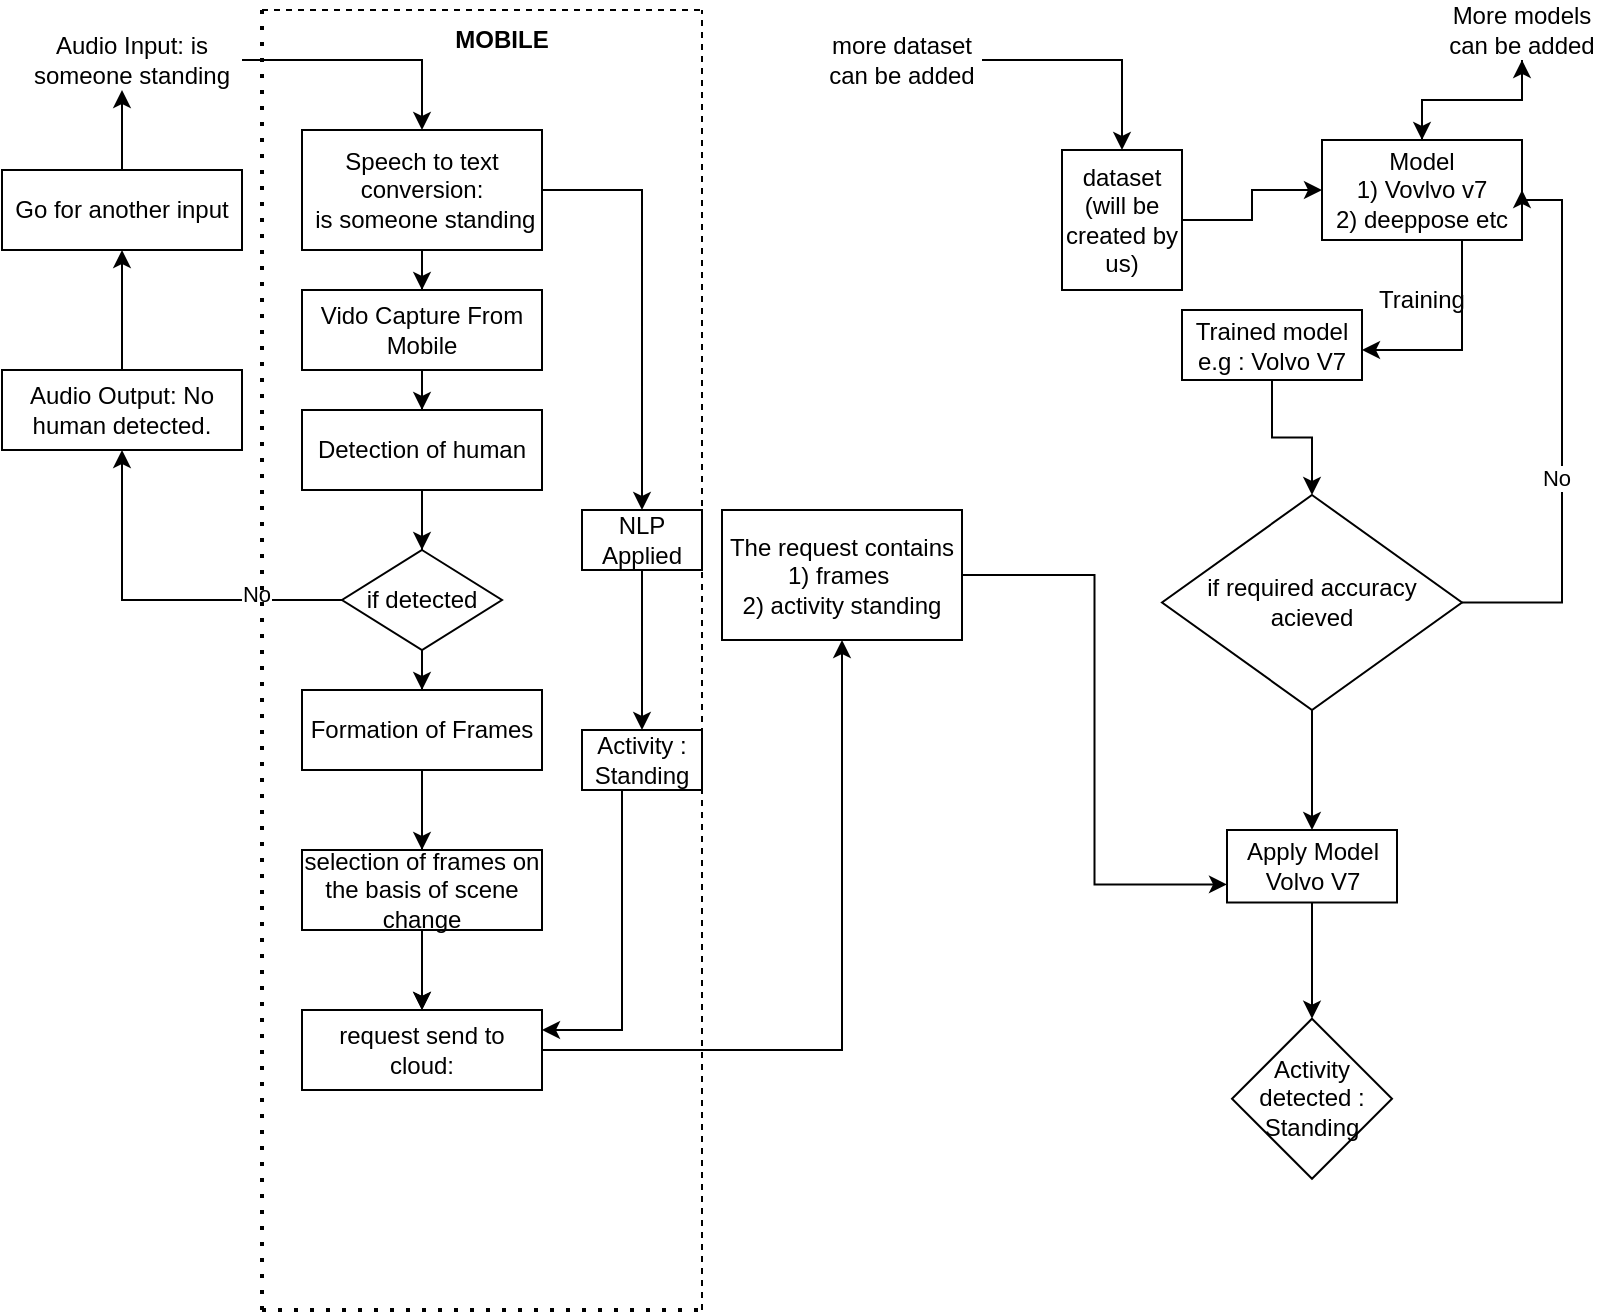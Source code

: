 <mxfile version="20.6.0" type="github">
  <diagram id="XCMzGgHCzQoK7Uut5_Kw" name="Page-1">
    <mxGraphModel dx="794" dy="493" grid="1" gridSize="10" guides="1" tooltips="1" connect="1" arrows="1" fold="1" page="1" pageScale="1" pageWidth="827" pageHeight="1169" math="0" shadow="0">
      <root>
        <mxCell id="0" />
        <mxCell id="1" parent="0" />
        <mxCell id="pqNPjAefA5oMINSB-AG9-10" value="" style="edgeStyle=orthogonalEdgeStyle;rounded=0;orthogonalLoop=1;jettySize=auto;html=1;" parent="1" source="pqNPjAefA5oMINSB-AG9-3" target="pqNPjAefA5oMINSB-AG9-9" edge="1">
          <mxGeometry relative="1" as="geometry" />
        </mxCell>
        <mxCell id="pqNPjAefA5oMINSB-AG9-43" style="edgeStyle=orthogonalEdgeStyle;rounded=0;orthogonalLoop=1;jettySize=auto;html=1;" parent="1" source="pqNPjAefA5oMINSB-AG9-3" target="pqNPjAefA5oMINSB-AG9-30" edge="1">
          <mxGeometry relative="1" as="geometry" />
        </mxCell>
        <mxCell id="pqNPjAefA5oMINSB-AG9-47" style="edgeStyle=orthogonalEdgeStyle;rounded=0;orthogonalLoop=1;jettySize=auto;html=1;" parent="1" source="pqNPjAefA5oMINSB-AG9-3" target="pqNPjAefA5oMINSB-AG9-46" edge="1">
          <mxGeometry relative="1" as="geometry" />
        </mxCell>
        <mxCell id="pqNPjAefA5oMINSB-AG9-3" value="Speech to text conversion:&lt;br&gt;&amp;nbsp;is someone standing" style="whiteSpace=wrap;html=1;" parent="1" vertex="1">
          <mxGeometry x="160" y="70" width="120" height="60" as="geometry" />
        </mxCell>
        <mxCell id="pqNPjAefA5oMINSB-AG9-8" style="edgeStyle=orthogonalEdgeStyle;rounded=0;orthogonalLoop=1;jettySize=auto;html=1;" parent="1" source="pqNPjAefA5oMINSB-AG9-5" target="pqNPjAefA5oMINSB-AG9-3" edge="1">
          <mxGeometry relative="1" as="geometry" />
        </mxCell>
        <mxCell id="pqNPjAefA5oMINSB-AG9-5" value="Audio Input: is someone standing" style="text;html=1;strokeColor=none;fillColor=none;align=center;verticalAlign=middle;whiteSpace=wrap;rounded=0;" parent="1" vertex="1">
          <mxGeometry x="20" y="10" width="110" height="50" as="geometry" />
        </mxCell>
        <mxCell id="pqNPjAefA5oMINSB-AG9-12" value="" style="edgeStyle=orthogonalEdgeStyle;rounded=0;orthogonalLoop=1;jettySize=auto;html=1;" parent="1" source="pqNPjAefA5oMINSB-AG9-9" target="pqNPjAefA5oMINSB-AG9-11" edge="1">
          <mxGeometry relative="1" as="geometry" />
        </mxCell>
        <mxCell id="pqNPjAefA5oMINSB-AG9-9" value="Vido Capture From Mobile" style="whiteSpace=wrap;html=1;" parent="1" vertex="1">
          <mxGeometry x="160" y="150" width="120" height="40" as="geometry" />
        </mxCell>
        <mxCell id="pqNPjAefA5oMINSB-AG9-16" value="" style="edgeStyle=orthogonalEdgeStyle;rounded=0;orthogonalLoop=1;jettySize=auto;html=1;" parent="1" source="pqNPjAefA5oMINSB-AG9-11" target="pqNPjAefA5oMINSB-AG9-15" edge="1">
          <mxGeometry relative="1" as="geometry" />
        </mxCell>
        <mxCell id="pqNPjAefA5oMINSB-AG9-11" value="Detection of human" style="whiteSpace=wrap;html=1;" parent="1" vertex="1">
          <mxGeometry x="160" y="210" width="120" height="40" as="geometry" />
        </mxCell>
        <mxCell id="pqNPjAefA5oMINSB-AG9-18" value="" style="edgeStyle=orthogonalEdgeStyle;rounded=0;orthogonalLoop=1;jettySize=auto;html=1;" parent="1" source="pqNPjAefA5oMINSB-AG9-15" target="pqNPjAefA5oMINSB-AG9-17" edge="1">
          <mxGeometry relative="1" as="geometry" />
        </mxCell>
        <mxCell id="pqNPjAefA5oMINSB-AG9-22" value="No" style="edgeLabel;html=1;align=center;verticalAlign=middle;resizable=0;points=[];" parent="pqNPjAefA5oMINSB-AG9-18" vertex="1" connectable="0">
          <mxGeometry x="-0.535" y="-3" relative="1" as="geometry">
            <mxPoint as="offset" />
          </mxGeometry>
        </mxCell>
        <mxCell id="pqNPjAefA5oMINSB-AG9-24" value="" style="edgeStyle=orthogonalEdgeStyle;rounded=0;orthogonalLoop=1;jettySize=auto;html=1;" parent="1" source="pqNPjAefA5oMINSB-AG9-15" target="pqNPjAefA5oMINSB-AG9-23" edge="1">
          <mxGeometry relative="1" as="geometry" />
        </mxCell>
        <mxCell id="pqNPjAefA5oMINSB-AG9-15" value="if detected" style="rhombus;whiteSpace=wrap;html=1;" parent="1" vertex="1">
          <mxGeometry x="180" y="280" width="80" height="50" as="geometry" />
        </mxCell>
        <mxCell id="pqNPjAefA5oMINSB-AG9-20" value="" style="edgeStyle=orthogonalEdgeStyle;rounded=0;orthogonalLoop=1;jettySize=auto;html=1;" parent="1" source="pqNPjAefA5oMINSB-AG9-17" target="pqNPjAefA5oMINSB-AG9-19" edge="1">
          <mxGeometry relative="1" as="geometry" />
        </mxCell>
        <mxCell id="pqNPjAefA5oMINSB-AG9-17" value="Audio Output: No human detected.&lt;br&gt;" style="whiteSpace=wrap;html=1;" parent="1" vertex="1">
          <mxGeometry x="10" y="190" width="120" height="40" as="geometry" />
        </mxCell>
        <mxCell id="pqNPjAefA5oMINSB-AG9-21" style="edgeStyle=orthogonalEdgeStyle;rounded=0;orthogonalLoop=1;jettySize=auto;html=1;" parent="1" source="pqNPjAefA5oMINSB-AG9-19" edge="1">
          <mxGeometry relative="1" as="geometry">
            <mxPoint x="70" y="50" as="targetPoint" />
          </mxGeometry>
        </mxCell>
        <mxCell id="pqNPjAefA5oMINSB-AG9-19" value="Go for another input" style="whiteSpace=wrap;html=1;" parent="1" vertex="1">
          <mxGeometry x="10" y="90" width="120" height="40" as="geometry" />
        </mxCell>
        <mxCell id="pqNPjAefA5oMINSB-AG9-29" value="" style="edgeStyle=orthogonalEdgeStyle;rounded=0;orthogonalLoop=1;jettySize=auto;html=1;" parent="1" source="pqNPjAefA5oMINSB-AG9-23" target="pqNPjAefA5oMINSB-AG9-28" edge="1">
          <mxGeometry relative="1" as="geometry" />
        </mxCell>
        <mxCell id="pqNPjAefA5oMINSB-AG9-23" value="Formation of Frames" style="whiteSpace=wrap;html=1;" parent="1" vertex="1">
          <mxGeometry x="160" y="350" width="120" height="40" as="geometry" />
        </mxCell>
        <mxCell id="pqNPjAefA5oMINSB-AG9-31" value="" style="edgeStyle=orthogonalEdgeStyle;rounded=0;orthogonalLoop=1;jettySize=auto;html=1;" parent="1" source="pqNPjAefA5oMINSB-AG9-28" target="pqNPjAefA5oMINSB-AG9-30" edge="1">
          <mxGeometry relative="1" as="geometry" />
        </mxCell>
        <mxCell id="pqNPjAefA5oMINSB-AG9-28" value="selection of frames on the basis of scene change" style="whiteSpace=wrap;html=1;" parent="1" vertex="1">
          <mxGeometry x="160" y="430" width="120" height="40" as="geometry" />
        </mxCell>
        <mxCell id="pqNPjAefA5oMINSB-AG9-33" value="" style="edgeStyle=orthogonalEdgeStyle;rounded=0;orthogonalLoop=1;jettySize=auto;html=1;" parent="1" source="pqNPjAefA5oMINSB-AG9-30" target="pqNPjAefA5oMINSB-AG9-32" edge="1">
          <mxGeometry relative="1" as="geometry">
            <Array as="points">
              <mxPoint x="430" y="530" />
            </Array>
          </mxGeometry>
        </mxCell>
        <mxCell id="pqNPjAefA5oMINSB-AG9-30" value="request send to cloud:" style="whiteSpace=wrap;html=1;" parent="1" vertex="1">
          <mxGeometry x="160" y="510" width="120" height="40" as="geometry" />
        </mxCell>
        <mxCell id="iHwCMbIsZpmqP9hue2eX-25" style="edgeStyle=orthogonalEdgeStyle;rounded=0;orthogonalLoop=1;jettySize=auto;html=1;entryX=0;entryY=0.75;entryDx=0;entryDy=0;" edge="1" parent="1" source="pqNPjAefA5oMINSB-AG9-32" target="iHwCMbIsZpmqP9hue2eX-20">
          <mxGeometry relative="1" as="geometry" />
        </mxCell>
        <mxCell id="pqNPjAefA5oMINSB-AG9-32" value="The request contains&lt;br&gt;1) frames&amp;nbsp;&lt;br&gt;2) activity standing" style="whiteSpace=wrap;html=1;" parent="1" vertex="1">
          <mxGeometry x="370" y="260" width="120" height="65" as="geometry" />
        </mxCell>
        <mxCell id="pqNPjAefA5oMINSB-AG9-37" value="" style="endArrow=none;dashed=1;html=1;dashPattern=1 3;strokeWidth=2;rounded=0;" parent="1" edge="1">
          <mxGeometry width="50" height="50" relative="1" as="geometry">
            <mxPoint x="140" y="660" as="sourcePoint" />
            <mxPoint x="140" y="10" as="targetPoint" />
            <Array as="points" />
          </mxGeometry>
        </mxCell>
        <mxCell id="pqNPjAefA5oMINSB-AG9-38" value="" style="endArrow=none;dashed=1;html=1;rounded=0;" parent="1" edge="1">
          <mxGeometry width="50" height="50" relative="1" as="geometry">
            <mxPoint x="140" y="10" as="sourcePoint" />
            <mxPoint x="360" y="10" as="targetPoint" />
          </mxGeometry>
        </mxCell>
        <mxCell id="pqNPjAefA5oMINSB-AG9-39" value="" style="endArrow=none;dashed=1;html=1;rounded=0;" parent="1" edge="1">
          <mxGeometry width="50" height="50" relative="1" as="geometry">
            <mxPoint x="360" y="660" as="sourcePoint" />
            <mxPoint x="360" y="10" as="targetPoint" />
          </mxGeometry>
        </mxCell>
        <mxCell id="pqNPjAefA5oMINSB-AG9-40" value="" style="endArrow=none;dashed=1;html=1;dashPattern=1 3;strokeWidth=2;rounded=0;" parent="1" edge="1">
          <mxGeometry width="50" height="50" relative="1" as="geometry">
            <mxPoint x="140" y="660" as="sourcePoint" />
            <mxPoint x="360" y="660" as="targetPoint" />
          </mxGeometry>
        </mxCell>
        <mxCell id="pqNPjAefA5oMINSB-AG9-42" value="&lt;b&gt;MOBILE&lt;/b&gt;" style="text;html=1;strokeColor=none;fillColor=none;align=center;verticalAlign=middle;whiteSpace=wrap;rounded=0;" parent="1" vertex="1">
          <mxGeometry x="230" y="10" width="60" height="30" as="geometry" />
        </mxCell>
        <mxCell id="pqNPjAefA5oMINSB-AG9-53" value="" style="edgeStyle=orthogonalEdgeStyle;rounded=0;orthogonalLoop=1;jettySize=auto;html=1;" parent="1" source="pqNPjAefA5oMINSB-AG9-46" target="pqNPjAefA5oMINSB-AG9-52" edge="1">
          <mxGeometry relative="1" as="geometry" />
        </mxCell>
        <mxCell id="pqNPjAefA5oMINSB-AG9-46" value="NLP Applied" style="whiteSpace=wrap;html=1;" parent="1" vertex="1">
          <mxGeometry x="300" y="260" width="60" height="30" as="geometry" />
        </mxCell>
        <mxCell id="pqNPjAefA5oMINSB-AG9-54" style="edgeStyle=orthogonalEdgeStyle;rounded=0;orthogonalLoop=1;jettySize=auto;html=1;entryX=1;entryY=0.25;entryDx=0;entryDy=0;" parent="1" source="pqNPjAefA5oMINSB-AG9-52" target="pqNPjAefA5oMINSB-AG9-30" edge="1">
          <mxGeometry relative="1" as="geometry">
            <Array as="points">
              <mxPoint x="320" y="520" />
            </Array>
          </mxGeometry>
        </mxCell>
        <mxCell id="pqNPjAefA5oMINSB-AG9-52" value="Activity : Standing" style="whiteSpace=wrap;html=1;" parent="1" vertex="1">
          <mxGeometry x="300" y="370" width="60" height="30" as="geometry" />
        </mxCell>
        <mxCell id="iHwCMbIsZpmqP9hue2eX-10" value="" style="edgeStyle=orthogonalEdgeStyle;rounded=0;orthogonalLoop=1;jettySize=auto;html=1;" edge="1" parent="1" source="iHwCMbIsZpmqP9hue2eX-1" target="iHwCMbIsZpmqP9hue2eX-9">
          <mxGeometry relative="1" as="geometry" />
        </mxCell>
        <mxCell id="iHwCMbIsZpmqP9hue2eX-1" value="more dataset can be added&lt;br&gt;" style="text;html=1;strokeColor=none;fillColor=none;align=center;verticalAlign=middle;whiteSpace=wrap;rounded=0;" vertex="1" parent="1">
          <mxGeometry x="420" y="5" width="80" height="60" as="geometry" />
        </mxCell>
        <mxCell id="iHwCMbIsZpmqP9hue2eX-8" value="" style="edgeStyle=orthogonalEdgeStyle;rounded=0;orthogonalLoop=1;jettySize=auto;html=1;" edge="1" parent="1" source="iHwCMbIsZpmqP9hue2eX-4" target="iHwCMbIsZpmqP9hue2eX-7">
          <mxGeometry relative="1" as="geometry" />
        </mxCell>
        <mxCell id="iHwCMbIsZpmqP9hue2eX-4" value="More models can be added" style="text;html=1;strokeColor=none;fillColor=none;align=center;verticalAlign=middle;whiteSpace=wrap;rounded=0;" vertex="1" parent="1">
          <mxGeometry x="730" y="5" width="80" height="30" as="geometry" />
        </mxCell>
        <mxCell id="iHwCMbIsZpmqP9hue2eX-13" value="" style="edgeStyle=orthogonalEdgeStyle;rounded=0;orthogonalLoop=1;jettySize=auto;html=1;" edge="1" parent="1" source="iHwCMbIsZpmqP9hue2eX-7" target="iHwCMbIsZpmqP9hue2eX-12">
          <mxGeometry relative="1" as="geometry">
            <Array as="points">
              <mxPoint x="740" y="180" />
            </Array>
          </mxGeometry>
        </mxCell>
        <mxCell id="iHwCMbIsZpmqP9hue2eX-26" value="" style="edgeStyle=orthogonalEdgeStyle;rounded=0;orthogonalLoop=1;jettySize=auto;html=1;" edge="1" parent="1" source="iHwCMbIsZpmqP9hue2eX-7" target="iHwCMbIsZpmqP9hue2eX-4">
          <mxGeometry relative="1" as="geometry" />
        </mxCell>
        <mxCell id="iHwCMbIsZpmqP9hue2eX-7" value="Model&lt;br&gt;1) Vovlvo v7&lt;br&gt;2) deeppose etc" style="whiteSpace=wrap;html=1;" vertex="1" parent="1">
          <mxGeometry x="670" y="75" width="100" height="50" as="geometry" />
        </mxCell>
        <mxCell id="iHwCMbIsZpmqP9hue2eX-11" style="edgeStyle=orthogonalEdgeStyle;rounded=0;orthogonalLoop=1;jettySize=auto;html=1;entryX=0;entryY=0.5;entryDx=0;entryDy=0;" edge="1" parent="1" source="iHwCMbIsZpmqP9hue2eX-9" target="iHwCMbIsZpmqP9hue2eX-7">
          <mxGeometry relative="1" as="geometry" />
        </mxCell>
        <mxCell id="iHwCMbIsZpmqP9hue2eX-9" value="dataset (will be created by us)" style="whiteSpace=wrap;html=1;" vertex="1" parent="1">
          <mxGeometry x="540" y="80" width="60" height="70" as="geometry" />
        </mxCell>
        <mxCell id="iHwCMbIsZpmqP9hue2eX-16" value="" style="edgeStyle=orthogonalEdgeStyle;rounded=0;orthogonalLoop=1;jettySize=auto;html=1;" edge="1" parent="1" source="iHwCMbIsZpmqP9hue2eX-12" target="iHwCMbIsZpmqP9hue2eX-15">
          <mxGeometry relative="1" as="geometry" />
        </mxCell>
        <mxCell id="iHwCMbIsZpmqP9hue2eX-12" value="Trained model&lt;br&gt;e.g : Volvo V7" style="whiteSpace=wrap;html=1;" vertex="1" parent="1">
          <mxGeometry x="600" y="160" width="90" height="35" as="geometry" />
        </mxCell>
        <mxCell id="iHwCMbIsZpmqP9hue2eX-14" value="Training" style="text;html=1;strokeColor=none;fillColor=none;align=center;verticalAlign=middle;whiteSpace=wrap;rounded=0;" vertex="1" parent="1">
          <mxGeometry x="690" y="140" width="60" height="30" as="geometry" />
        </mxCell>
        <mxCell id="iHwCMbIsZpmqP9hue2eX-18" style="edgeStyle=orthogonalEdgeStyle;rounded=0;orthogonalLoop=1;jettySize=auto;html=1;entryX=1;entryY=0.5;entryDx=0;entryDy=0;" edge="1" parent="1" source="iHwCMbIsZpmqP9hue2eX-15" target="iHwCMbIsZpmqP9hue2eX-7">
          <mxGeometry relative="1" as="geometry">
            <Array as="points">
              <mxPoint x="790" y="306" />
              <mxPoint x="790" y="105" />
            </Array>
          </mxGeometry>
        </mxCell>
        <mxCell id="iHwCMbIsZpmqP9hue2eX-19" value="No" style="edgeLabel;html=1;align=center;verticalAlign=middle;resizable=0;points=[];" vertex="1" connectable="0" parent="iHwCMbIsZpmqP9hue2eX-18">
          <mxGeometry x="-0.187" y="3" relative="1" as="geometry">
            <mxPoint as="offset" />
          </mxGeometry>
        </mxCell>
        <mxCell id="iHwCMbIsZpmqP9hue2eX-21" value="" style="edgeStyle=orthogonalEdgeStyle;rounded=0;orthogonalLoop=1;jettySize=auto;html=1;" edge="1" parent="1" source="iHwCMbIsZpmqP9hue2eX-15" target="iHwCMbIsZpmqP9hue2eX-20">
          <mxGeometry relative="1" as="geometry" />
        </mxCell>
        <mxCell id="iHwCMbIsZpmqP9hue2eX-15" value="if required accuracy acieved" style="rhombus;whiteSpace=wrap;html=1;" vertex="1" parent="1">
          <mxGeometry x="590" y="252.5" width="150" height="107.5" as="geometry" />
        </mxCell>
        <mxCell id="iHwCMbIsZpmqP9hue2eX-34" value="" style="edgeStyle=orthogonalEdgeStyle;rounded=0;orthogonalLoop=1;jettySize=auto;html=1;" edge="1" parent="1" source="iHwCMbIsZpmqP9hue2eX-20" target="iHwCMbIsZpmqP9hue2eX-33">
          <mxGeometry relative="1" as="geometry" />
        </mxCell>
        <mxCell id="iHwCMbIsZpmqP9hue2eX-20" value="Apply Model Volvo V7" style="whiteSpace=wrap;html=1;" vertex="1" parent="1">
          <mxGeometry x="622.5" y="420" width="85" height="36.25" as="geometry" />
        </mxCell>
        <mxCell id="iHwCMbIsZpmqP9hue2eX-33" value="Activity detected : Standing" style="rhombus;whiteSpace=wrap;html=1;" vertex="1" parent="1">
          <mxGeometry x="625" y="514.375" width="80" height="80" as="geometry" />
        </mxCell>
      </root>
    </mxGraphModel>
  </diagram>
</mxfile>
